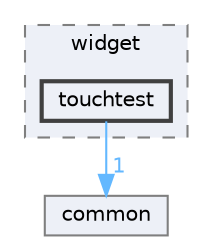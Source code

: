 digraph "C:/microchip/harmony3/gfx/middleware/legato/library/src/gfx/legato/widget/touchtest"
{
 // INTERACTIVE_SVG=YES
 // LATEX_PDF_SIZE
  bgcolor="transparent";
  edge [fontname=Helvetica,fontsize=10,labelfontname=Helvetica,labelfontsize=10];
  node [fontname=Helvetica,fontsize=10,shape=box,height=0.2,width=0.4];
  compound=true
  subgraph clusterdir_139e39c2cbbb9c4d4856e374ea12d038 {
    graph [ bgcolor="#edf0f7", pencolor="grey50", label="widget", fontname=Helvetica,fontsize=10 style="filled,dashed", URL="dir_139e39c2cbbb9c4d4856e374ea12d038.html",tooltip=""]
  dir_20e2566be23e0aa1baeb27f70a2ea96b [label="touchtest", fillcolor="#edf0f7", color="grey25", style="filled,bold", URL="dir_20e2566be23e0aa1baeb27f70a2ea96b.html",tooltip=""];
  }
  dir_b3f224f181338695a4734ca3080f2eb5 [label="common", fillcolor="#edf0f7", color="grey50", style="filled", URL="dir_b3f224f181338695a4734ca3080f2eb5.html",tooltip=""];
  dir_20e2566be23e0aa1baeb27f70a2ea96b->dir_b3f224f181338695a4734ca3080f2eb5 [headlabel="1", labeldistance=1.5 headhref="dir_000120_000011.html" color="steelblue1" fontcolor="steelblue1"];
}
